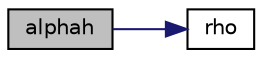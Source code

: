 digraph "alphah"
{
  bgcolor="transparent";
  edge [fontname="Helvetica",fontsize="10",labelfontname="Helvetica",labelfontsize="10"];
  node [fontname="Helvetica",fontsize="10",shape=record];
  rankdir="LR";
  Node1 [label="alphah",height=0.2,width=0.4,color="black", fillcolor="grey75", style="filled", fontcolor="black"];
  Node1 -> Node2 [color="midnightblue",fontsize="10",style="solid",fontname="Helvetica"];
  Node2 [label="rho",height=0.2,width=0.4,color="black",URL="$a02476.html#a9fc0c79adbef575e61378199eb789734",tooltip="Density [kg/m3]. "];
}
